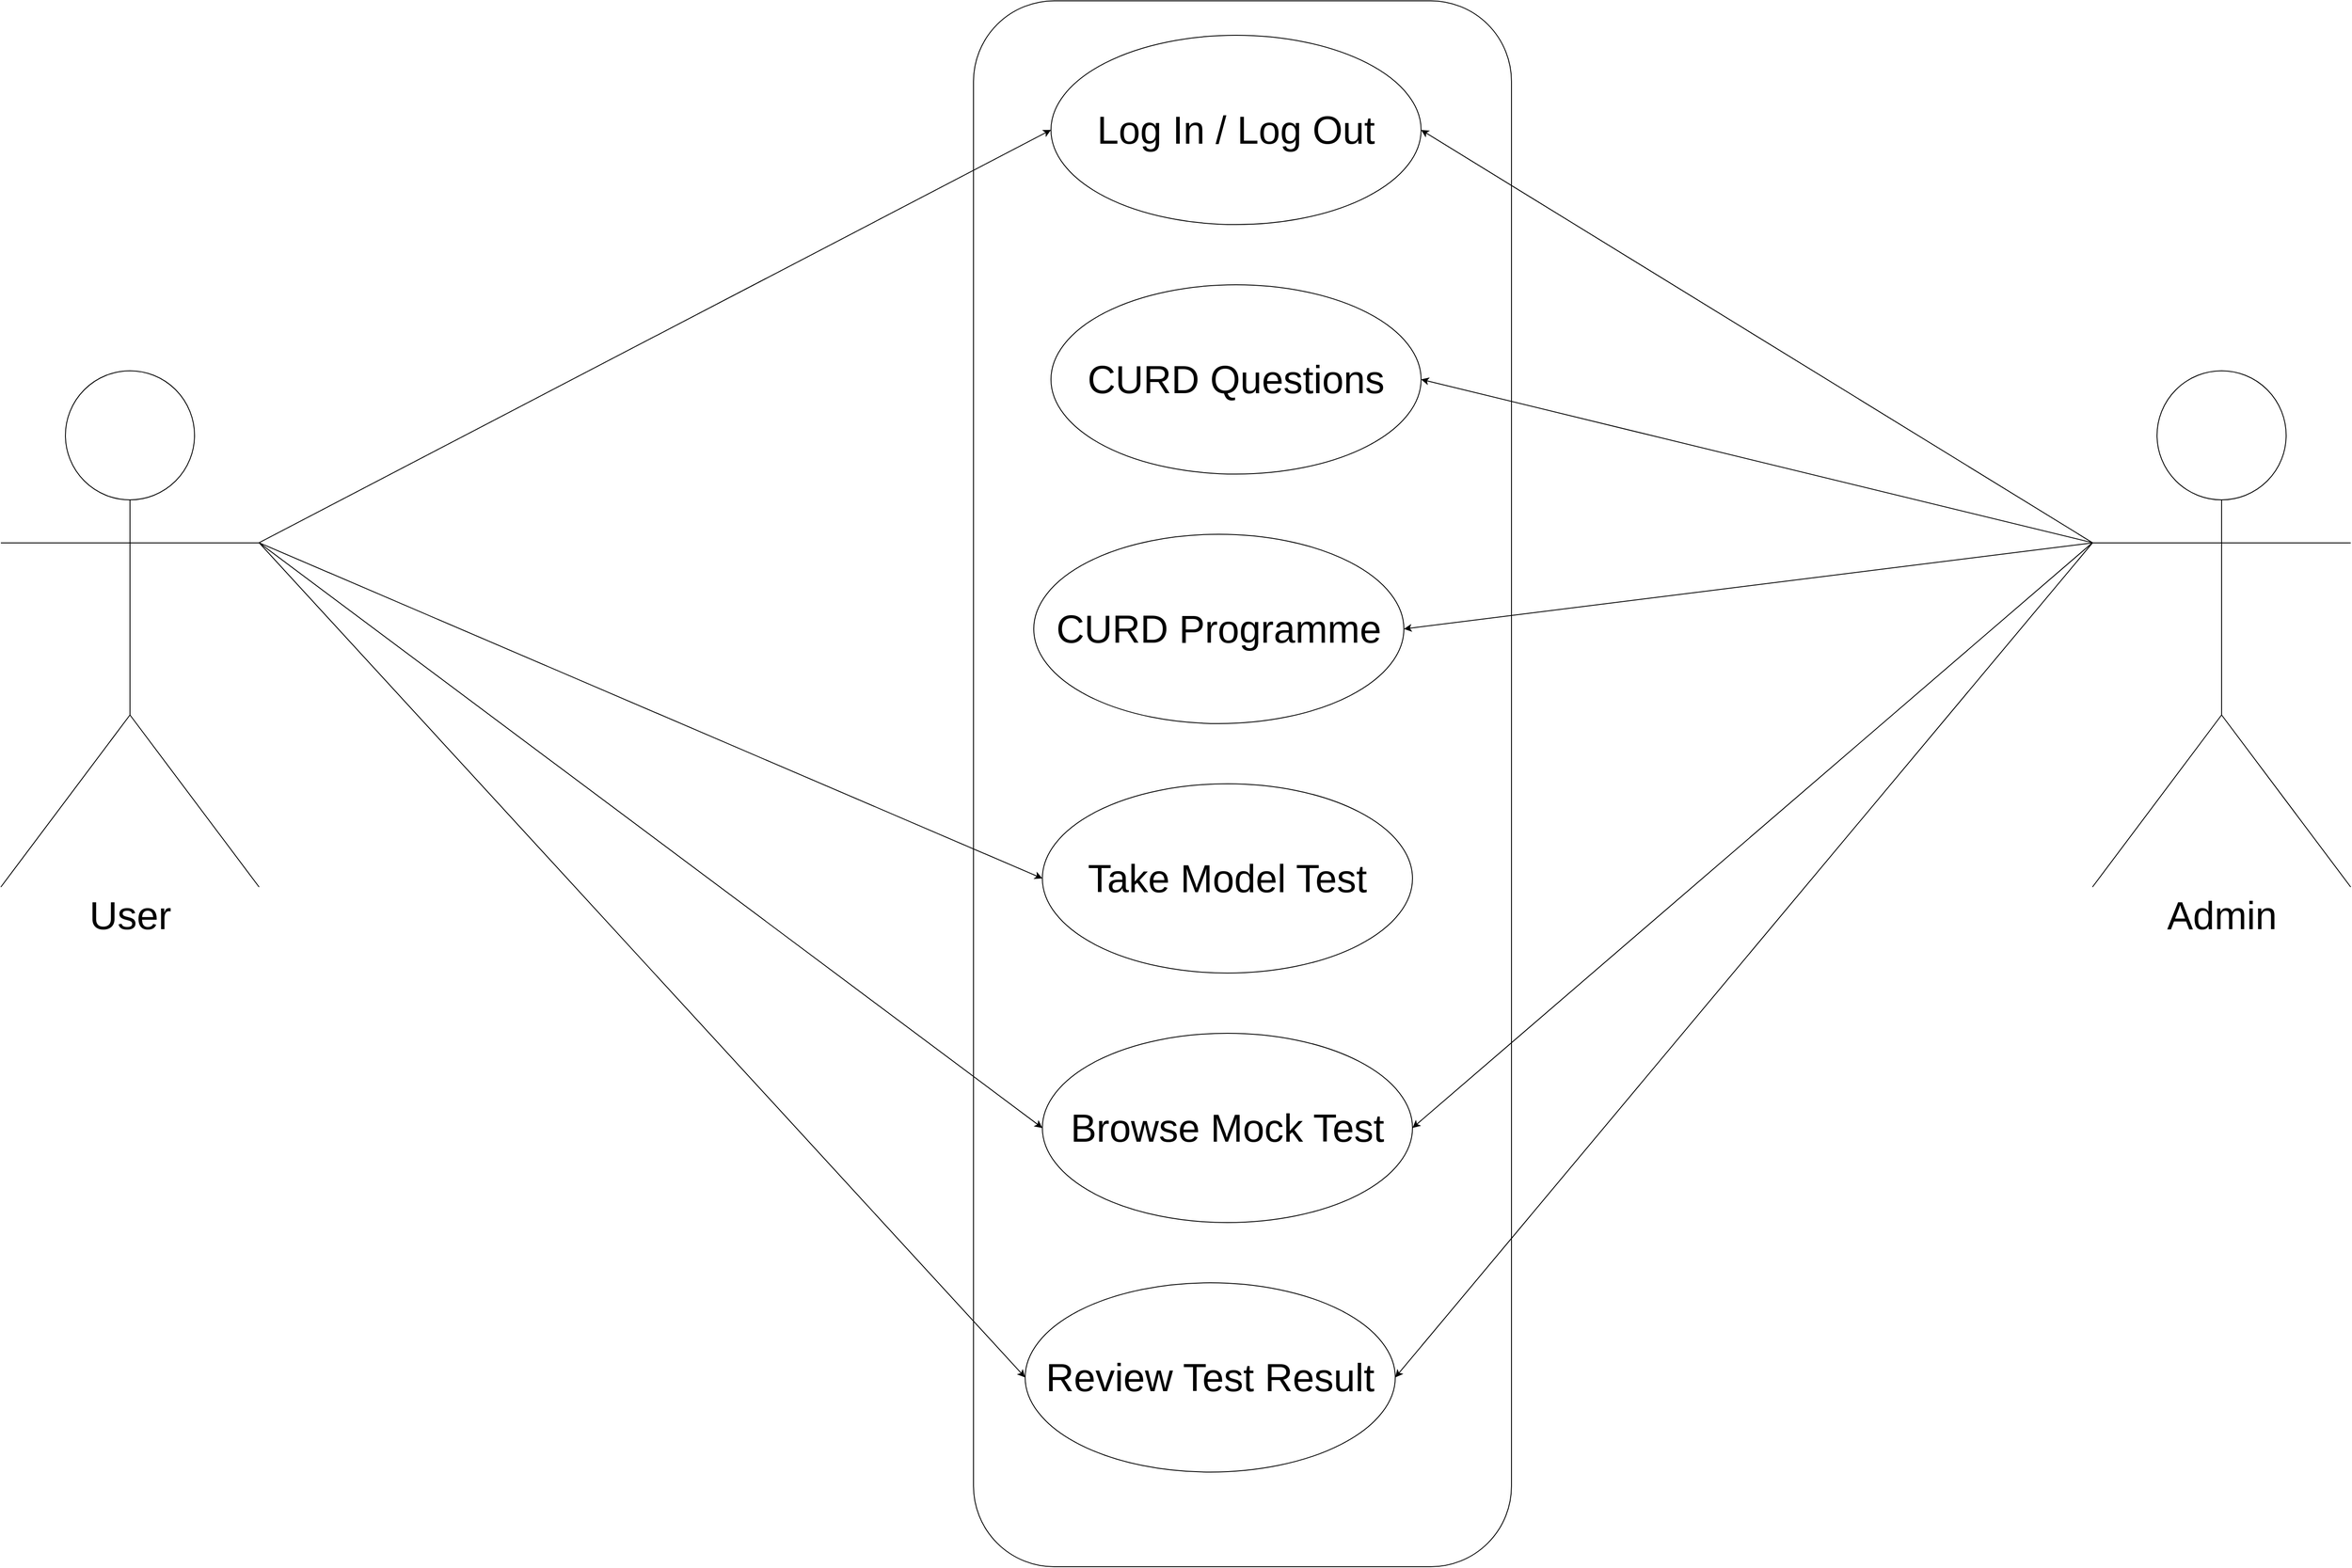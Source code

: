 <mxfile version="21.2.1" type="device">
  <diagram name="Page-1" id="BtS5UY8_o1rI_iSevkwz">
    <mxGraphModel dx="2880" dy="2093" grid="1" gridSize="10" guides="1" tooltips="1" connect="1" arrows="1" fold="1" page="0" pageScale="1" pageWidth="850" pageHeight="1100" math="0" shadow="0">
      <root>
        <mxCell id="0" />
        <mxCell id="1" parent="0" />
        <mxCell id="0dvwp6VA4fJ4sUWpHRYH-2" value="" style="rounded=1;whiteSpace=wrap;html=1;" parent="1" vertex="1">
          <mxGeometry x="1200" y="-70" width="625" height="1820" as="geometry" />
        </mxCell>
        <mxCell id="0dvwp6VA4fJ4sUWpHRYH-3" value="&lt;font style=&quot;font-size: 45px;&quot;&gt;Log In / Log Out&lt;/font&gt;" style="ellipse;whiteSpace=wrap;html=1;" parent="1" vertex="1">
          <mxGeometry x="1290" y="-30" width="430" height="220" as="geometry" />
        </mxCell>
        <mxCell id="0dvwp6VA4fJ4sUWpHRYH-4" value="&lt;font style=&quot;font-size: 45px;&quot;&gt;CURD Questions&lt;/font&gt;" style="ellipse;whiteSpace=wrap;html=1;" parent="1" vertex="1">
          <mxGeometry x="1290" y="260" width="430" height="220" as="geometry" />
        </mxCell>
        <mxCell id="0dvwp6VA4fJ4sUWpHRYH-5" value="&lt;font style=&quot;font-size: 45px;&quot;&gt;CURD Programme&lt;/font&gt;" style="ellipse;whiteSpace=wrap;html=1;" parent="1" vertex="1">
          <mxGeometry x="1270" y="550" width="430" height="220" as="geometry" />
        </mxCell>
        <mxCell id="0dvwp6VA4fJ4sUWpHRYH-6" value="&lt;font style=&quot;font-size: 45px;&quot;&gt;Take Model Test&lt;/font&gt;" style="ellipse;whiteSpace=wrap;html=1;" parent="1" vertex="1">
          <mxGeometry x="1280" y="840" width="430" height="220" as="geometry" />
        </mxCell>
        <mxCell id="0dvwp6VA4fJ4sUWpHRYH-7" value="&lt;font style=&quot;font-size: 45px;&quot;&gt;Browse Mock Test&lt;/font&gt;" style="ellipse;whiteSpace=wrap;html=1;" parent="1" vertex="1">
          <mxGeometry x="1280" y="1130" width="430" height="220" as="geometry" />
        </mxCell>
        <mxCell id="0dvwp6VA4fJ4sUWpHRYH-8" value="&lt;font style=&quot;font-size: 45px;&quot;&gt;Review Test Result&lt;/font&gt;" style="ellipse;whiteSpace=wrap;html=1;" parent="1" vertex="1">
          <mxGeometry x="1260" y="1420" width="430" height="220" as="geometry" />
        </mxCell>
        <mxCell id="0dvwp6VA4fJ4sUWpHRYH-9" value="&lt;font style=&quot;font-size: 45px;&quot;&gt;User&lt;/font&gt;" style="shape=umlActor;verticalLabelPosition=bottom;verticalAlign=top;html=1;outlineConnect=0;" parent="1" vertex="1">
          <mxGeometry x="70" y="360" width="300" height="600" as="geometry" />
        </mxCell>
        <mxCell id="0dvwp6VA4fJ4sUWpHRYH-13" value="&lt;font style=&quot;font-size: 45px;&quot;&gt;Admin&lt;/font&gt;" style="shape=umlActor;verticalLabelPosition=bottom;verticalAlign=top;html=1;outlineConnect=0;" parent="1" vertex="1">
          <mxGeometry x="2500" y="360" width="300" height="600" as="geometry" />
        </mxCell>
        <mxCell id="0dvwp6VA4fJ4sUWpHRYH-15" value="" style="endArrow=classic;html=1;rounded=1;exitX=1;exitY=0.333;exitDx=0;exitDy=0;exitPerimeter=0;entryX=0;entryY=0.5;entryDx=0;entryDy=0;jumpSize=9;strokeWidth=1;" parent="1" source="0dvwp6VA4fJ4sUWpHRYH-9" target="0dvwp6VA4fJ4sUWpHRYH-3" edge="1">
          <mxGeometry width="50" height="50" relative="1" as="geometry">
            <mxPoint x="1110" y="780" as="sourcePoint" />
            <mxPoint x="1160" y="730" as="targetPoint" />
          </mxGeometry>
        </mxCell>
        <mxCell id="0dvwp6VA4fJ4sUWpHRYH-16" value="" style="endArrow=classic;html=1;rounded=0;exitX=0;exitY=0.333;exitDx=0;exitDy=0;exitPerimeter=0;entryX=1;entryY=0.5;entryDx=0;entryDy=0;" parent="1" source="0dvwp6VA4fJ4sUWpHRYH-13" target="0dvwp6VA4fJ4sUWpHRYH-4" edge="1">
          <mxGeometry width="50" height="50" relative="1" as="geometry">
            <mxPoint x="380" y="570" as="sourcePoint" />
            <mxPoint x="1300" y="90" as="targetPoint" />
          </mxGeometry>
        </mxCell>
        <mxCell id="0dvwp6VA4fJ4sUWpHRYH-17" value="" style="endArrow=classic;html=1;rounded=0;entryX=1;entryY=0.5;entryDx=0;entryDy=0;" parent="1" target="0dvwp6VA4fJ4sUWpHRYH-5" edge="1">
          <mxGeometry width="50" height="50" relative="1" as="geometry">
            <mxPoint x="2500" y="560" as="sourcePoint" />
            <mxPoint x="1730" y="380" as="targetPoint" />
          </mxGeometry>
        </mxCell>
        <mxCell id="0dvwp6VA4fJ4sUWpHRYH-18" value="" style="endArrow=classic;html=1;rounded=0;exitX=1;exitY=0.333;exitDx=0;exitDy=0;exitPerimeter=0;entryX=0;entryY=0.5;entryDx=0;entryDy=0;strokeWidth=1;" parent="1" source="0dvwp6VA4fJ4sUWpHRYH-9" target="0dvwp6VA4fJ4sUWpHRYH-6" edge="1">
          <mxGeometry width="50" height="50" relative="1" as="geometry">
            <mxPoint x="380" y="570" as="sourcePoint" />
            <mxPoint x="1300" y="90" as="targetPoint" />
          </mxGeometry>
        </mxCell>
        <mxCell id="0dvwp6VA4fJ4sUWpHRYH-19" value="" style="endArrow=classic;html=1;rounded=0;exitX=1;exitY=0.333;exitDx=0;exitDy=0;exitPerimeter=0;entryX=0;entryY=0.5;entryDx=0;entryDy=0;strokeWidth=1;" parent="1" source="0dvwp6VA4fJ4sUWpHRYH-9" target="0dvwp6VA4fJ4sUWpHRYH-7" edge="1">
          <mxGeometry width="50" height="50" relative="1" as="geometry">
            <mxPoint x="380" y="570" as="sourcePoint" />
            <mxPoint x="1290" y="960" as="targetPoint" />
          </mxGeometry>
        </mxCell>
        <mxCell id="0dvwp6VA4fJ4sUWpHRYH-20" value="" style="endArrow=classic;html=1;rounded=0;entryX=1;entryY=0.5;entryDx=0;entryDy=0;exitX=0;exitY=0.333;exitDx=0;exitDy=0;exitPerimeter=0;" parent="1" source="0dvwp6VA4fJ4sUWpHRYH-13" target="0dvwp6VA4fJ4sUWpHRYH-7" edge="1">
          <mxGeometry width="50" height="50" relative="1" as="geometry">
            <mxPoint x="2500" y="600" as="sourcePoint" />
            <mxPoint x="1710" y="670" as="targetPoint" />
          </mxGeometry>
        </mxCell>
        <mxCell id="0dvwp6VA4fJ4sUWpHRYH-21" value="" style="endArrow=classic;html=1;rounded=0;exitX=1;exitY=0.333;exitDx=0;exitDy=0;exitPerimeter=0;entryX=0;entryY=0.5;entryDx=0;entryDy=0;strokeWidth=1;" parent="1" source="0dvwp6VA4fJ4sUWpHRYH-9" target="0dvwp6VA4fJ4sUWpHRYH-8" edge="1">
          <mxGeometry width="50" height="50" relative="1" as="geometry">
            <mxPoint x="380" y="570" as="sourcePoint" />
            <mxPoint x="1290" y="1250" as="targetPoint" />
          </mxGeometry>
        </mxCell>
        <mxCell id="0dvwp6VA4fJ4sUWpHRYH-22" value="" style="endArrow=classic;html=1;rounded=0;entryX=1;entryY=0.5;entryDx=0;entryDy=0;" parent="1" target="0dvwp6VA4fJ4sUWpHRYH-8" edge="1">
          <mxGeometry width="50" height="50" relative="1" as="geometry">
            <mxPoint x="2500" y="560" as="sourcePoint" />
            <mxPoint x="1720" y="1250" as="targetPoint" />
          </mxGeometry>
        </mxCell>
        <mxCell id="0dvwp6VA4fJ4sUWpHRYH-23" value="" style="endArrow=classic;html=1;rounded=0;entryX=1;entryY=0.5;entryDx=0;entryDy=0;exitX=0;exitY=0.333;exitDx=0;exitDy=0;exitPerimeter=0;" parent="1" source="0dvwp6VA4fJ4sUWpHRYH-13" target="0dvwp6VA4fJ4sUWpHRYH-3" edge="1">
          <mxGeometry width="50" height="50" relative="1" as="geometry">
            <mxPoint x="2480" y="530" as="sourcePoint" />
            <mxPoint x="1730" y="380" as="targetPoint" />
          </mxGeometry>
        </mxCell>
      </root>
    </mxGraphModel>
  </diagram>
</mxfile>
